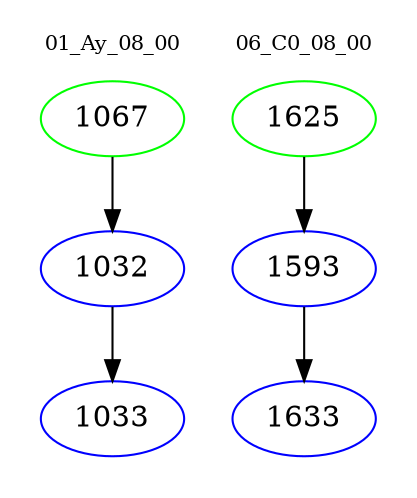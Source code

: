 digraph{
subgraph cluster_0 {
color = white
label = "01_Ay_08_00";
fontsize=10;
T0_1067 [label="1067", color="green"]
T0_1067 -> T0_1032 [color="black"]
T0_1032 [label="1032", color="blue"]
T0_1032 -> T0_1033 [color="black"]
T0_1033 [label="1033", color="blue"]
}
subgraph cluster_1 {
color = white
label = "06_C0_08_00";
fontsize=10;
T1_1625 [label="1625", color="green"]
T1_1625 -> T1_1593 [color="black"]
T1_1593 [label="1593", color="blue"]
T1_1593 -> T1_1633 [color="black"]
T1_1633 [label="1633", color="blue"]
}
}
